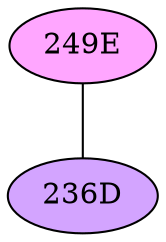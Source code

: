// The Round Table
graph {
	"249E" [fillcolor="#FFA6FF" style=radial]
	"236D" [fillcolor="#D3A4FF" style=radial]
	"249E" -- "236D" [penwidth=1]
}
